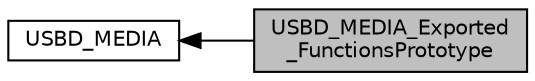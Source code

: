 digraph "USBD_MEDIA_Exported_FunctionsPrototype"
{
  edge [fontname="Helvetica",fontsize="10",labelfontname="Helvetica",labelfontsize="10"];
  node [fontname="Helvetica",fontsize="10",shape=record];
  rankdir=LR;
  Node0 [label="USBD_MEDIA_Exported\l_FunctionsPrototype",height=0.2,width=0.4,color="black", fillcolor="grey75", style="filled", fontcolor="black"];
  Node1 [label="USBD_MEDIA",height=0.2,width=0.4,color="black", fillcolor="white", style="filled",URL="$group___u_s_b_d___m_e_d_i_a.html",tooltip="header file for the usbd_dfu_media_template.c file "];
  Node1->Node0 [shape=plaintext, dir="back", style="solid"];
}

